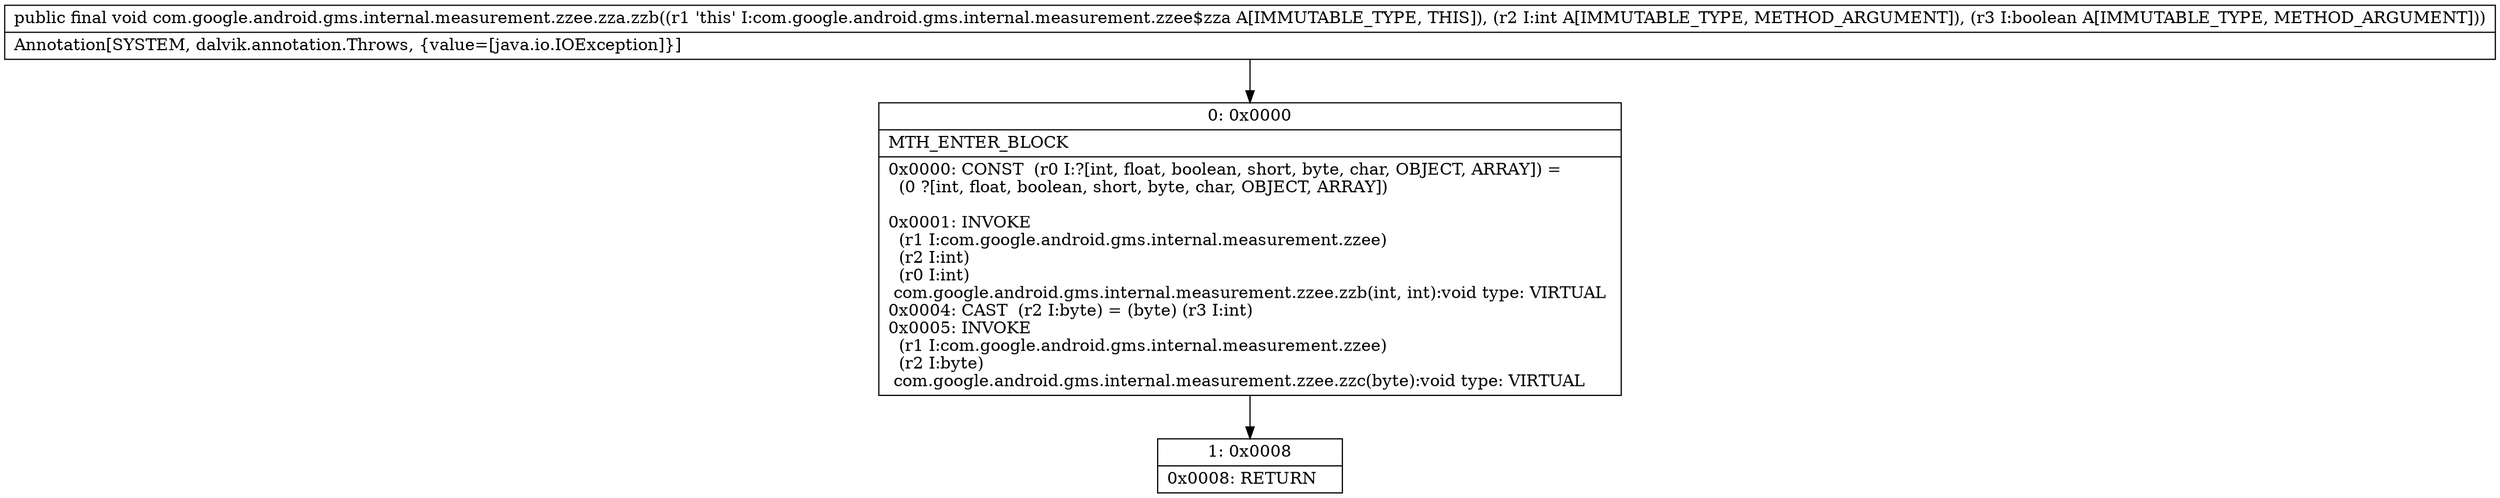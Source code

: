 digraph "CFG forcom.google.android.gms.internal.measurement.zzee.zza.zzb(IZ)V" {
Node_0 [shape=record,label="{0\:\ 0x0000|MTH_ENTER_BLOCK\l|0x0000: CONST  (r0 I:?[int, float, boolean, short, byte, char, OBJECT, ARRAY]) = \l  (0 ?[int, float, boolean, short, byte, char, OBJECT, ARRAY])\l \l0x0001: INVOKE  \l  (r1 I:com.google.android.gms.internal.measurement.zzee)\l  (r2 I:int)\l  (r0 I:int)\l com.google.android.gms.internal.measurement.zzee.zzb(int, int):void type: VIRTUAL \l0x0004: CAST  (r2 I:byte) = (byte) (r3 I:int) \l0x0005: INVOKE  \l  (r1 I:com.google.android.gms.internal.measurement.zzee)\l  (r2 I:byte)\l com.google.android.gms.internal.measurement.zzee.zzc(byte):void type: VIRTUAL \l}"];
Node_1 [shape=record,label="{1\:\ 0x0008|0x0008: RETURN   \l}"];
MethodNode[shape=record,label="{public final void com.google.android.gms.internal.measurement.zzee.zza.zzb((r1 'this' I:com.google.android.gms.internal.measurement.zzee$zza A[IMMUTABLE_TYPE, THIS]), (r2 I:int A[IMMUTABLE_TYPE, METHOD_ARGUMENT]), (r3 I:boolean A[IMMUTABLE_TYPE, METHOD_ARGUMENT]))  | Annotation[SYSTEM, dalvik.annotation.Throws, \{value=[java.io.IOException]\}]\l}"];
MethodNode -> Node_0;
Node_0 -> Node_1;
}

